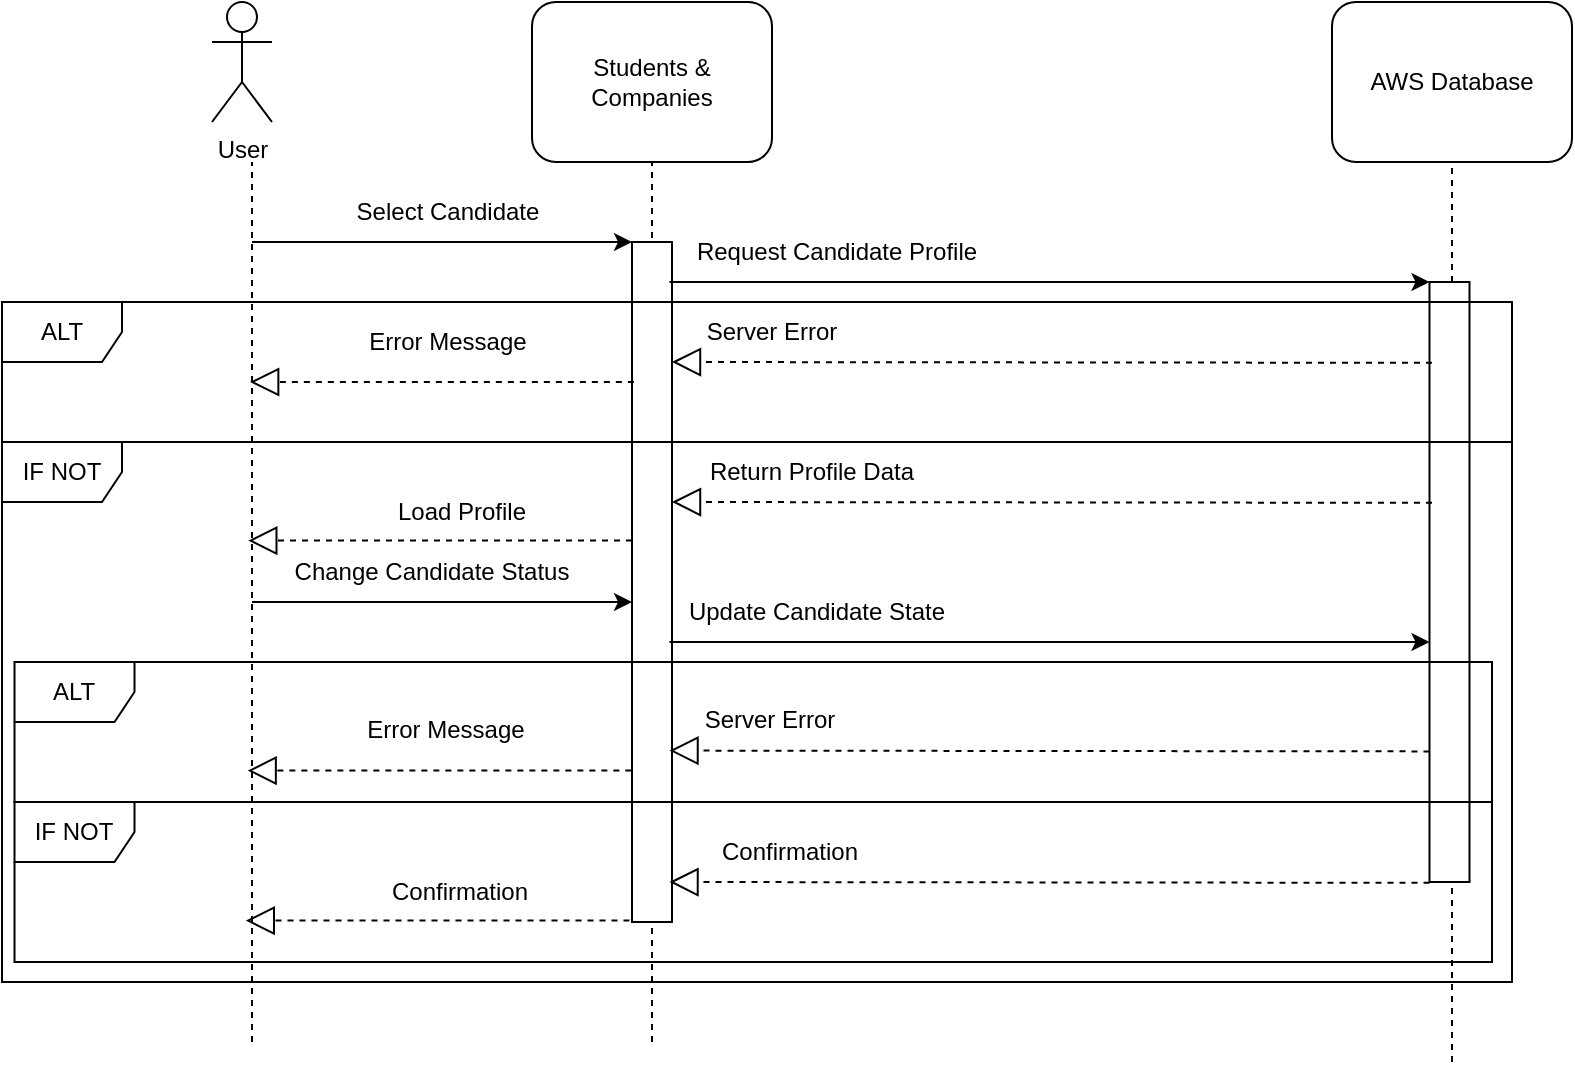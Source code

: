 <mxfile version="25.0.3">
  <diagram name="Page-1" id="13e1069c-82ec-6db2-03f1-153e76fe0fe0">
    <mxGraphModel dx="2234" dy="559" grid="1" gridSize="10" guides="1" tooltips="1" connect="1" arrows="1" fold="1" page="1" pageScale="1" pageWidth="1100" pageHeight="850" background="none" math="0" shadow="0">
      <root>
        <mxCell id="0" />
        <mxCell id="1" parent="0" />
        <mxCell id="ln-Szk9AGflIyGVg6pl5-1" value="&lt;div&gt;User&lt;/div&gt;" style="shape=umlActor;verticalLabelPosition=bottom;verticalAlign=top;html=1;outlineConnect=0;" parent="1" vertex="1">
          <mxGeometry x="40" y="20" width="30" height="60" as="geometry" />
        </mxCell>
        <mxCell id="ln-Szk9AGflIyGVg6pl5-2" value="&lt;div&gt;Students &amp;amp; Companies&lt;/div&gt;" style="rounded=1;whiteSpace=wrap;html=1;" parent="1" vertex="1">
          <mxGeometry x="200" y="20" width="120" height="80" as="geometry" />
        </mxCell>
        <mxCell id="ln-Szk9AGflIyGVg6pl5-4" value="AWS Database" style="rounded=1;whiteSpace=wrap;html=1;" parent="1" vertex="1">
          <mxGeometry x="600" y="20" width="120" height="80" as="geometry" />
        </mxCell>
        <mxCell id="ln-Szk9AGflIyGVg6pl5-5" value="" style="endArrow=none;dashed=1;html=1;rounded=0;" parent="1" edge="1">
          <mxGeometry width="50" height="50" relative="1" as="geometry">
            <mxPoint x="60" y="540" as="sourcePoint" />
            <mxPoint x="60" y="100" as="targetPoint" />
          </mxGeometry>
        </mxCell>
        <mxCell id="ln-Szk9AGflIyGVg6pl5-8" value="" style="endArrow=none;dashed=1;html=1;rounded=0;entryX=0.5;entryY=1;entryDx=0;entryDy=0;" parent="1" target="ln-Szk9AGflIyGVg6pl5-4" edge="1">
          <mxGeometry width="50" height="50" relative="1" as="geometry">
            <mxPoint x="660" y="550" as="sourcePoint" />
            <mxPoint x="659" y="210" as="targetPoint" />
          </mxGeometry>
        </mxCell>
        <mxCell id="ln-Szk9AGflIyGVg6pl5-10" value="" style="endArrow=none;dashed=1;html=1;rounded=0;entryX=0.5;entryY=1;entryDx=0;entryDy=0;" parent="1" target="ln-Szk9AGflIyGVg6pl5-2" edge="1">
          <mxGeometry width="50" height="50" relative="1" as="geometry">
            <mxPoint x="260" y="540" as="sourcePoint" />
            <mxPoint x="260" y="250" as="targetPoint" />
          </mxGeometry>
        </mxCell>
        <mxCell id="ln-Szk9AGflIyGVg6pl5-18" value="" style="endArrow=classic;html=1;rounded=0;entryX=0;entryY=0;entryDx=0;entryDy=0;" parent="1" target="ln-Szk9AGflIyGVg6pl5-20" edge="1">
          <mxGeometry width="50" height="50" relative="1" as="geometry">
            <mxPoint x="60" y="140" as="sourcePoint" />
            <mxPoint x="210" y="160" as="targetPoint" />
          </mxGeometry>
        </mxCell>
        <mxCell id="ln-Szk9AGflIyGVg6pl5-19" value="Select Candidate" style="text;html=1;align=center;verticalAlign=middle;whiteSpace=wrap;rounded=0;" parent="1" vertex="1">
          <mxGeometry x="103.13" y="110" width="110" height="30" as="geometry" />
        </mxCell>
        <mxCell id="ln-Szk9AGflIyGVg6pl5-20" value="" style="rounded=0;whiteSpace=wrap;html=1;" parent="1" vertex="1">
          <mxGeometry x="250" y="140" width="20" height="340" as="geometry" />
        </mxCell>
        <mxCell id="ln-Szk9AGflIyGVg6pl5-54" value="" style="rounded=0;whiteSpace=wrap;html=1;" parent="1" vertex="1">
          <mxGeometry x="648.75" y="160" width="20" height="300" as="geometry" />
        </mxCell>
        <mxCell id="AzrbvuX2ZgRUmVUoGmSy-5" value="" style="endArrow=classic;html=1;rounded=0;entryX=0;entryY=0;entryDx=0;entryDy=0;" parent="1" edge="1">
          <mxGeometry width="50" height="50" relative="1" as="geometry">
            <mxPoint x="268.75" y="160" as="sourcePoint" />
            <mxPoint x="648.75" y="160" as="targetPoint" />
          </mxGeometry>
        </mxCell>
        <mxCell id="AzrbvuX2ZgRUmVUoGmSy-7" value="" style="endArrow=block;dashed=1;endFill=0;endSize=12;html=1;rounded=0;" parent="1" edge="1">
          <mxGeometry width="160" relative="1" as="geometry">
            <mxPoint x="650" y="270.41" as="sourcePoint" />
            <mxPoint x="270" y="270" as="targetPoint" />
          </mxGeometry>
        </mxCell>
        <mxCell id="sn7gj-G19lsIhyRGJPzt-11" value="" style="endArrow=block;dashed=1;endFill=0;endSize=12;html=1;rounded=0;" edge="1" parent="1">
          <mxGeometry width="160" relative="1" as="geometry">
            <mxPoint x="250.93" y="210" as="sourcePoint" />
            <mxPoint x="59.06" y="210" as="targetPoint" />
          </mxGeometry>
        </mxCell>
        <mxCell id="sn7gj-G19lsIhyRGJPzt-17" value="Request Candidate Profile" style="text;html=1;align=center;verticalAlign=middle;whiteSpace=wrap;rounded=0;" vertex="1" parent="1">
          <mxGeometry x="265" y="130" width="175" height="30" as="geometry" />
        </mxCell>
        <mxCell id="sn7gj-G19lsIhyRGJPzt-18" value="Return Profile Data" style="text;html=1;align=center;verticalAlign=middle;whiteSpace=wrap;rounded=0;" vertex="1" parent="1">
          <mxGeometry x="280" y="240" width="120" height="30" as="geometry" />
        </mxCell>
        <mxCell id="sn7gj-G19lsIhyRGJPzt-19" value="ALT" style="shape=umlFrame;whiteSpace=wrap;html=1;pointerEvents=0;" vertex="1" parent="1">
          <mxGeometry x="-65" y="170" width="755" height="70" as="geometry" />
        </mxCell>
        <mxCell id="sn7gj-G19lsIhyRGJPzt-20" value="" style="endArrow=block;dashed=1;endFill=0;endSize=12;html=1;rounded=0;" edge="1" parent="1">
          <mxGeometry width="160" relative="1" as="geometry">
            <mxPoint x="650" y="200.41" as="sourcePoint" />
            <mxPoint x="270" y="200" as="targetPoint" />
          </mxGeometry>
        </mxCell>
        <mxCell id="sn7gj-G19lsIhyRGJPzt-21" value="Server Error" style="text;html=1;align=center;verticalAlign=middle;whiteSpace=wrap;rounded=0;" vertex="1" parent="1">
          <mxGeometry x="270" y="170" width="100" height="30" as="geometry" />
        </mxCell>
        <mxCell id="sn7gj-G19lsIhyRGJPzt-24" value="Error Message" style="text;html=1;align=center;verticalAlign=middle;whiteSpace=wrap;rounded=0;" vertex="1" parent="1">
          <mxGeometry x="108.13" y="175" width="100" height="30" as="geometry" />
        </mxCell>
        <mxCell id="sn7gj-G19lsIhyRGJPzt-25" value="IF NOT" style="shape=umlFrame;whiteSpace=wrap;html=1;pointerEvents=0;" vertex="1" parent="1">
          <mxGeometry x="-65" y="240" width="755" height="270" as="geometry" />
        </mxCell>
        <mxCell id="sn7gj-G19lsIhyRGJPzt-26" value="" style="endArrow=block;dashed=1;endFill=0;endSize=12;html=1;rounded=0;" edge="1" parent="1">
          <mxGeometry width="160" relative="1" as="geometry">
            <mxPoint x="250" y="289.29" as="sourcePoint" />
            <mxPoint x="58.13" y="289.29" as="targetPoint" />
          </mxGeometry>
        </mxCell>
        <mxCell id="sn7gj-G19lsIhyRGJPzt-27" value="Load Profile" style="text;html=1;align=center;verticalAlign=middle;whiteSpace=wrap;rounded=0;" vertex="1" parent="1">
          <mxGeometry x="115" y="260" width="100" height="30" as="geometry" />
        </mxCell>
        <mxCell id="sn7gj-G19lsIhyRGJPzt-29" value="" style="endArrow=classic;html=1;rounded=0;entryX=0;entryY=0;entryDx=0;entryDy=0;" edge="1" parent="1">
          <mxGeometry width="50" height="50" relative="1" as="geometry">
            <mxPoint x="60" y="320" as="sourcePoint" />
            <mxPoint x="250" y="320" as="targetPoint" />
          </mxGeometry>
        </mxCell>
        <mxCell id="sn7gj-G19lsIhyRGJPzt-30" value="Change Candidate Status" style="text;html=1;align=center;verticalAlign=middle;whiteSpace=wrap;rounded=0;" vertex="1" parent="1">
          <mxGeometry x="60" y="290" width="180" height="30" as="geometry" />
        </mxCell>
        <mxCell id="sn7gj-G19lsIhyRGJPzt-31" value="" style="endArrow=classic;html=1;rounded=0;entryX=0;entryY=0;entryDx=0;entryDy=0;" edge="1" parent="1">
          <mxGeometry width="50" height="50" relative="1" as="geometry">
            <mxPoint x="268.75" y="340" as="sourcePoint" />
            <mxPoint x="648.75" y="340" as="targetPoint" />
          </mxGeometry>
        </mxCell>
        <mxCell id="sn7gj-G19lsIhyRGJPzt-32" value="Update Candidate State" style="text;html=1;align=center;verticalAlign=middle;whiteSpace=wrap;rounded=0;" vertex="1" parent="1">
          <mxGeometry x="265" y="310" width="155" height="30" as="geometry" />
        </mxCell>
        <mxCell id="sn7gj-G19lsIhyRGJPzt-33" value="" style="endArrow=block;dashed=1;endFill=0;endSize=12;html=1;rounded=0;" edge="1" parent="1">
          <mxGeometry width="160" relative="1" as="geometry">
            <mxPoint x="249.68" y="404.29" as="sourcePoint" />
            <mxPoint x="57.81" y="404.29" as="targetPoint" />
          </mxGeometry>
        </mxCell>
        <mxCell id="sn7gj-G19lsIhyRGJPzt-34" value="" style="endArrow=block;dashed=1;endFill=0;endSize=12;html=1;rounded=0;" edge="1" parent="1">
          <mxGeometry width="160" relative="1" as="geometry">
            <mxPoint x="648.75" y="394.7" as="sourcePoint" />
            <mxPoint x="268.75" y="394.29" as="targetPoint" />
          </mxGeometry>
        </mxCell>
        <mxCell id="sn7gj-G19lsIhyRGJPzt-35" value="Server Error" style="text;html=1;align=center;verticalAlign=middle;whiteSpace=wrap;rounded=0;" vertex="1" parent="1">
          <mxGeometry x="268.75" y="364.29" width="100" height="30" as="geometry" />
        </mxCell>
        <mxCell id="sn7gj-G19lsIhyRGJPzt-36" value="Error Message" style="text;html=1;align=center;verticalAlign=middle;whiteSpace=wrap;rounded=0;" vertex="1" parent="1">
          <mxGeometry x="106.88" y="369.29" width="100" height="30" as="geometry" />
        </mxCell>
        <mxCell id="sn7gj-G19lsIhyRGJPzt-37" value="ALT" style="shape=umlFrame;whiteSpace=wrap;html=1;pointerEvents=0;" vertex="1" parent="1">
          <mxGeometry x="-58.75" y="350" width="738.75" height="70" as="geometry" />
        </mxCell>
        <mxCell id="sn7gj-G19lsIhyRGJPzt-38" value="IF NOT" style="shape=umlFrame;whiteSpace=wrap;html=1;pointerEvents=0;" vertex="1" parent="1">
          <mxGeometry x="-58.75" y="420" width="738.75" height="80" as="geometry" />
        </mxCell>
        <mxCell id="sn7gj-G19lsIhyRGJPzt-39" value="" style="endArrow=block;dashed=1;endFill=0;endSize=12;html=1;rounded=0;" edge="1" parent="1">
          <mxGeometry width="160" relative="1" as="geometry">
            <mxPoint x="648.75" y="460.41" as="sourcePoint" />
            <mxPoint x="268.75" y="460" as="targetPoint" />
          </mxGeometry>
        </mxCell>
        <mxCell id="sn7gj-G19lsIhyRGJPzt-40" value="Confirmation" style="text;html=1;align=center;verticalAlign=middle;whiteSpace=wrap;rounded=0;" vertex="1" parent="1">
          <mxGeometry x="278.75" y="430" width="100" height="30" as="geometry" />
        </mxCell>
        <mxCell id="sn7gj-G19lsIhyRGJPzt-41" value="" style="endArrow=block;dashed=1;endFill=0;endSize=12;html=1;rounded=0;" edge="1" parent="1">
          <mxGeometry width="160" relative="1" as="geometry">
            <mxPoint x="248.75" y="479.29" as="sourcePoint" />
            <mxPoint x="56.88" y="479.29" as="targetPoint" />
          </mxGeometry>
        </mxCell>
        <mxCell id="sn7gj-G19lsIhyRGJPzt-42" value="Confirmation" style="text;html=1;align=center;verticalAlign=middle;whiteSpace=wrap;rounded=0;" vertex="1" parent="1">
          <mxGeometry x="113.75" y="450" width="100" height="30" as="geometry" />
        </mxCell>
      </root>
    </mxGraphModel>
  </diagram>
</mxfile>
